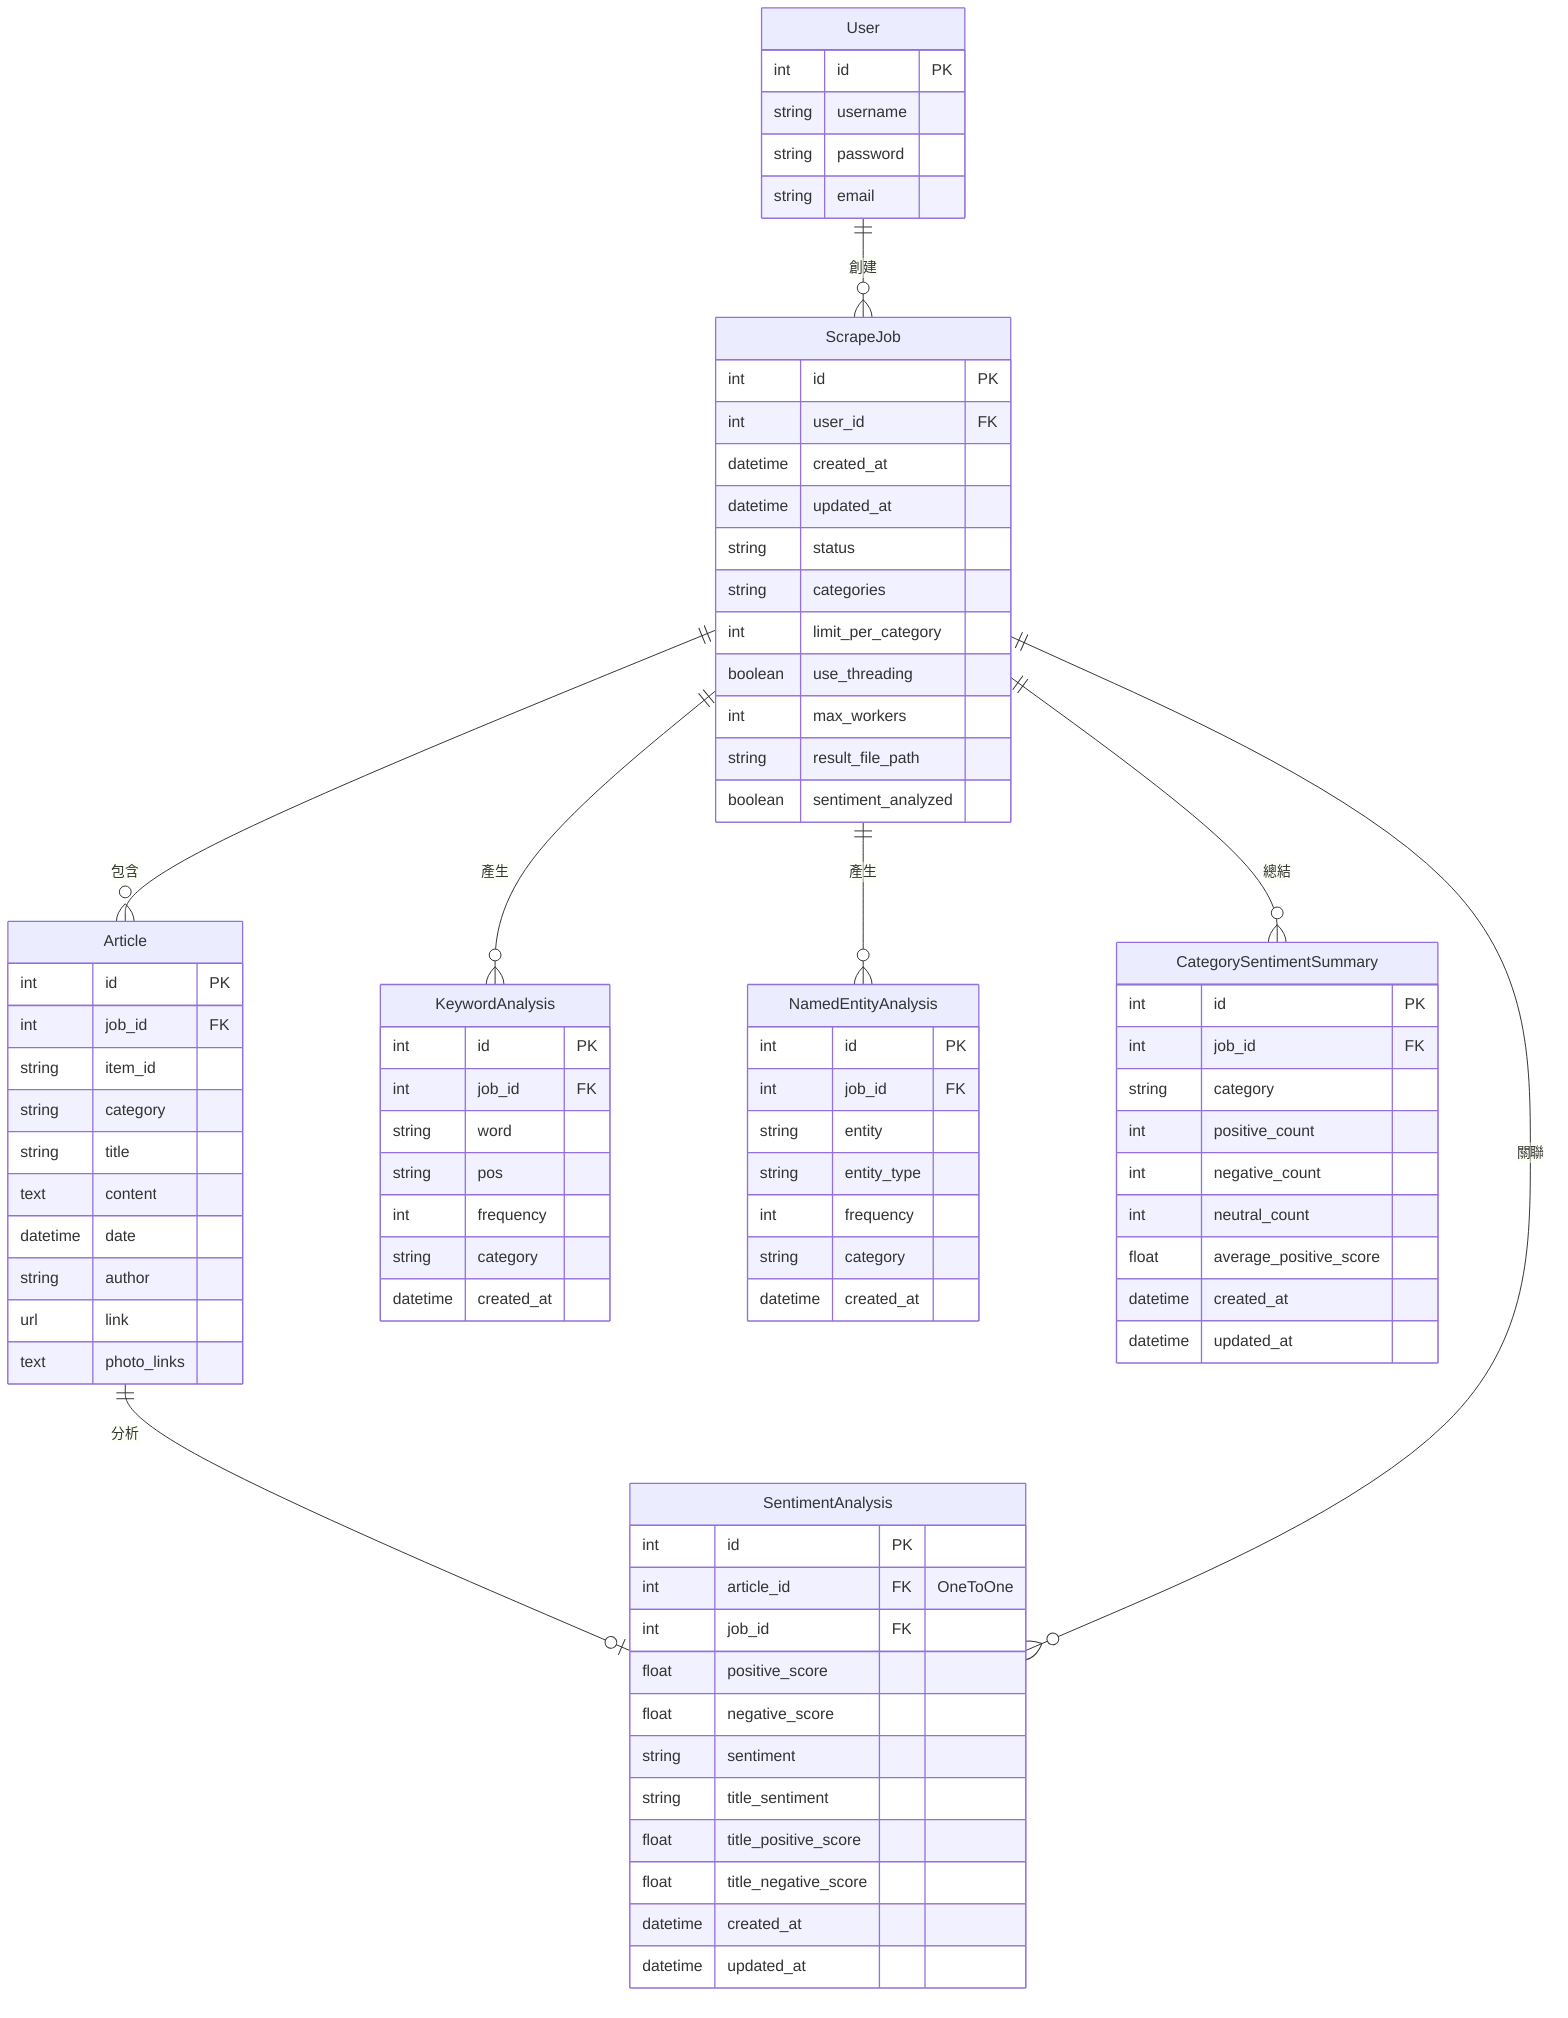 erDiagram
    User ||--o{ ScrapeJob : "創建"
    ScrapeJob ||--o{ Article : "包含"
    ScrapeJob ||--o{ KeywordAnalysis : "產生"
    ScrapeJob ||--o{ NamedEntityAnalysis : "產生"
    ScrapeJob ||--o{ CategorySentimentSummary : "總結"
    Article ||--o| SentimentAnalysis : "分析"
    ScrapeJob ||--o{ SentimentAnalysis : "關聯"
    
    User {
        int id PK
        string username
        string password
        string email
    }
    
    ScrapeJob {
        int id PK
        int user_id FK
        datetime created_at
        datetime updated_at
        string status
        string categories
        int limit_per_category
        boolean use_threading
        int max_workers
        string result_file_path
        boolean sentiment_analyzed
    }
    
    Article {
        int id PK
        int job_id FK
        string item_id
        string category
        string title
        text content
        datetime date
        string author
        url link
        text photo_links
    }
    
    KeywordAnalysis {
        int id PK
        int job_id FK
        string word
        string pos
        int frequency
        string category
        datetime created_at
    }
    
    NamedEntityAnalysis {
        int id PK
        int job_id FK
        string entity
        string entity_type
        int frequency
        string category
        datetime created_at
    }
    
    SentimentAnalysis {
        int id PK
        int article_id FK "OneToOne"
        int job_id FK
        float positive_score
        float negative_score
        string sentiment
        string title_sentiment
        float title_positive_score
        float title_negative_score
        datetime created_at
        datetime updated_at
    }
    
    CategorySentimentSummary {
        int id PK
        int job_id FK
        string category
        int positive_count
        int negative_count
        int neutral_count
        float average_positive_score
        datetime created_at
        datetime updated_at
    }